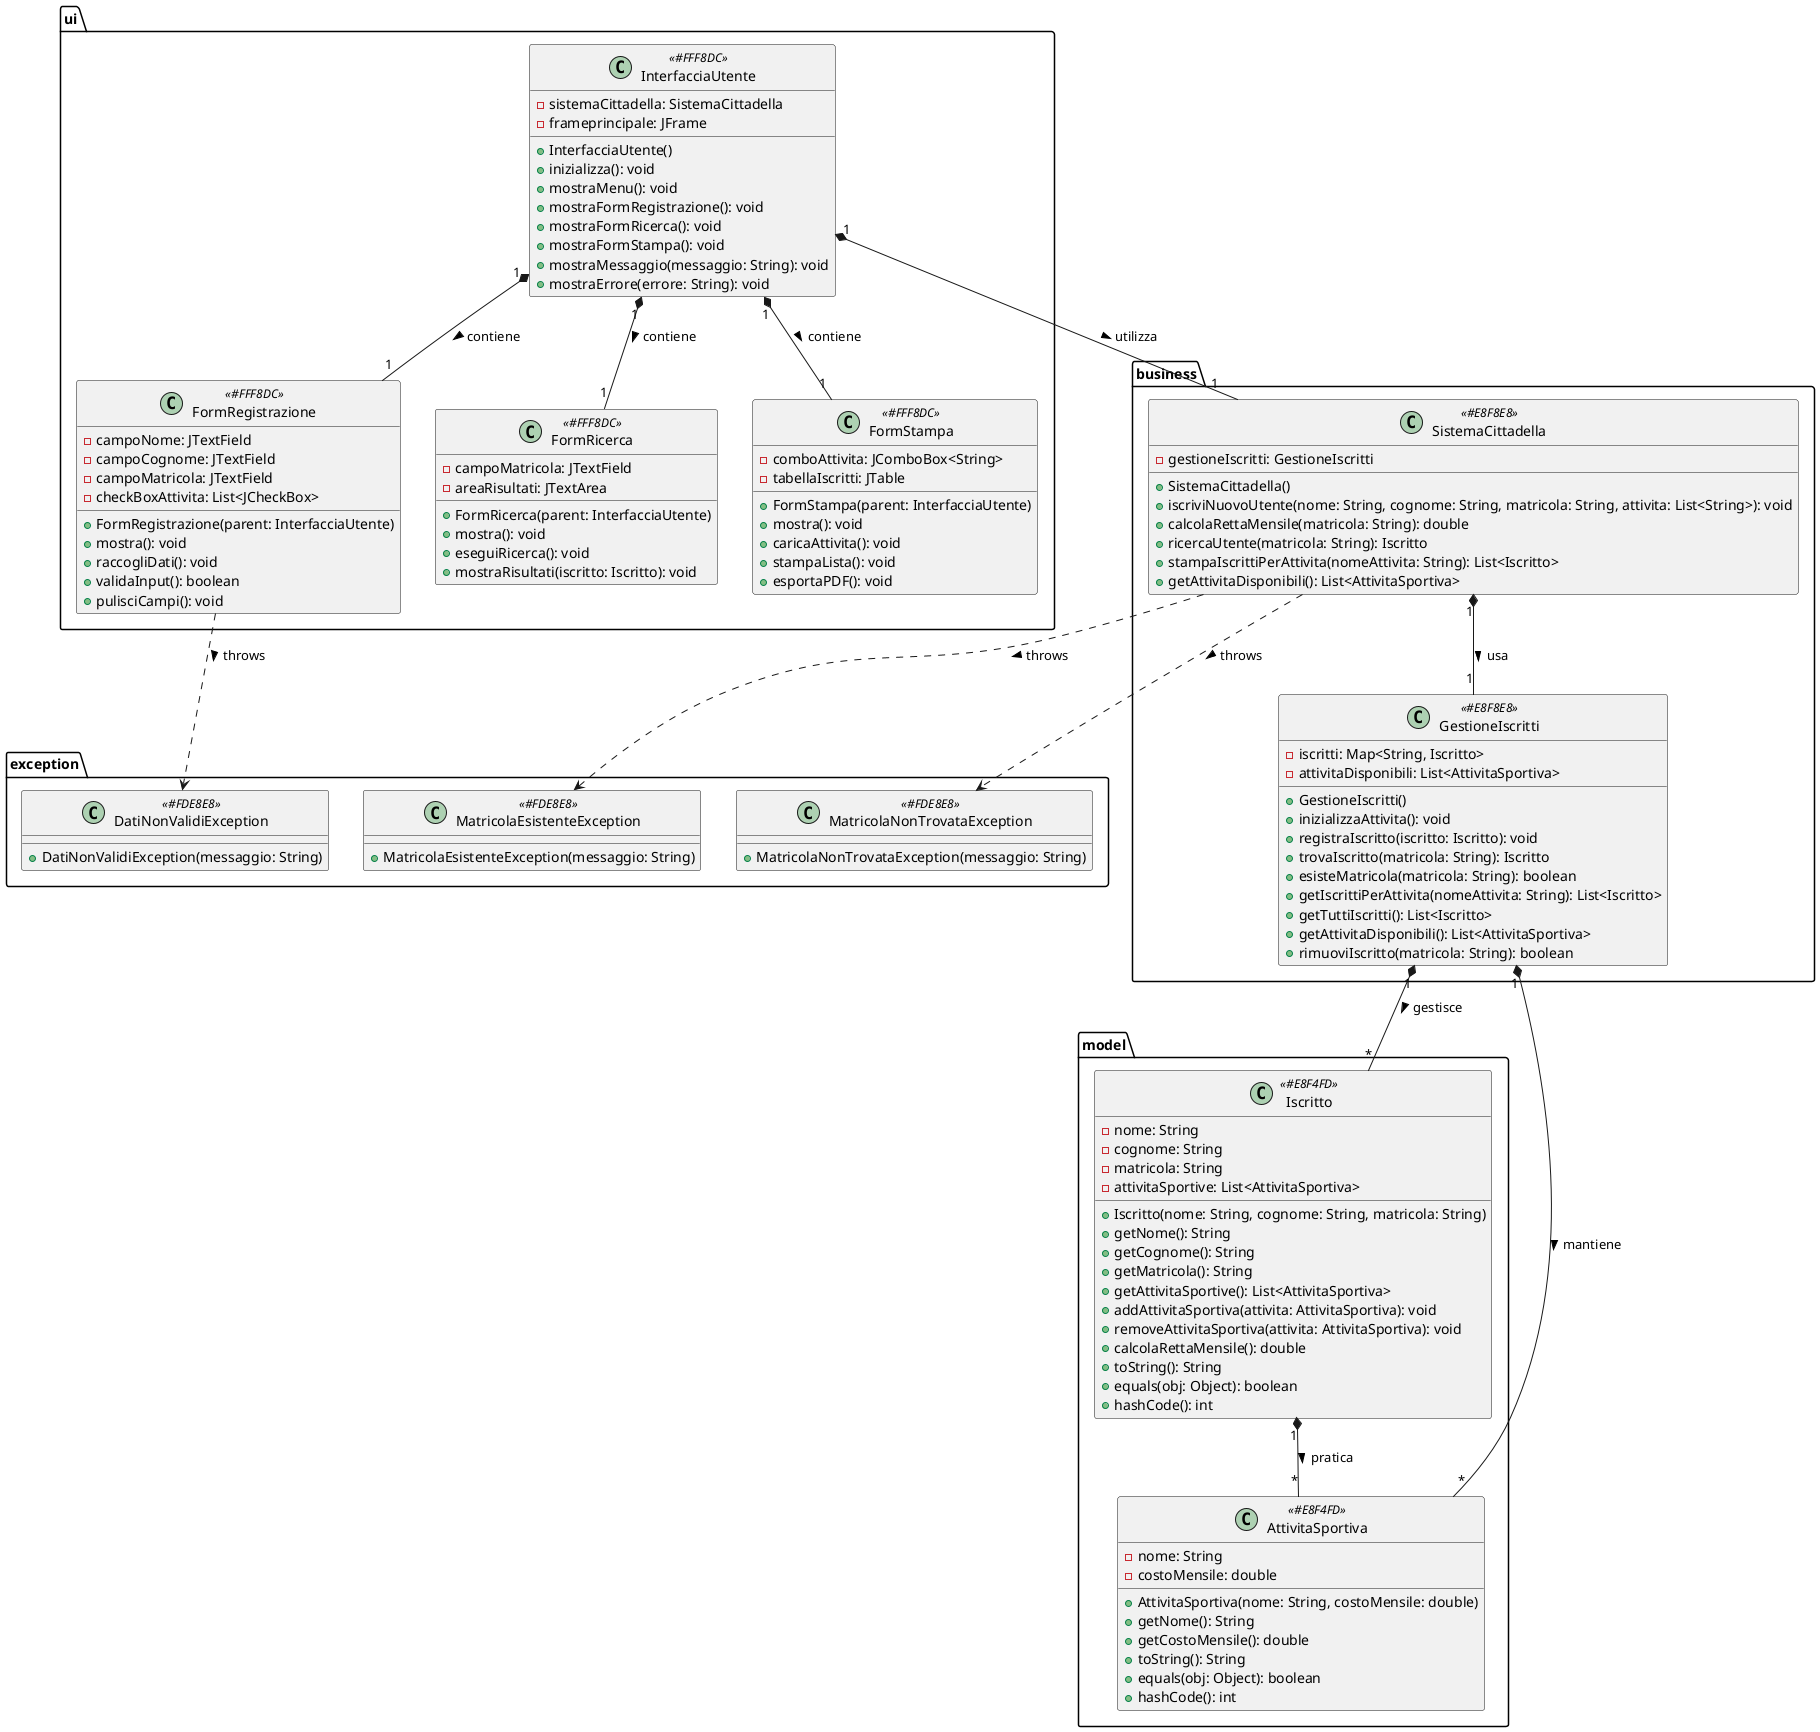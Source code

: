 @startuml "Diagramma delle Classi di Progetto"

!define LIGHTBLUE #E8F4FD
!define LIGHTGREEN #E8F8E8
!define LIGHTYELLOW #FFF8DC
!define LIGHTPINK #FDE8E8

package "model" <<Folder>> {
    class Iscritto <<LIGHTBLUE>> {
        -nome: String
        -cognome: String  
        -matricola: String
        -attivitaSportive: List<AttivitaSportiva>
        
        +Iscritto(nome: String, cognome: String, matricola: String)
        +getNome(): String
        +getCognome(): String
        +getMatricola(): String
        +getAttivitaSportive(): List<AttivitaSportiva>
        +addAttivitaSportiva(attivita: AttivitaSportiva): void
        +removeAttivitaSportiva(attivita: AttivitaSportiva): void
        +calcolaRettaMensile(): double
        +toString(): String
        +equals(obj: Object): boolean
        +hashCode(): int
    }

    class AttivitaSportiva <<LIGHTBLUE>> {
        -nome: String
        -costoMensile: double
        
        +AttivitaSportiva(nome: String, costoMensile: double)
        +getNome(): String
        +getCostoMensile(): double
        +toString(): String
        +equals(obj: Object): boolean
        +hashCode(): int
    }
}

package "business" <<Folder>> {
    class GestioneIscritti <<LIGHTGREEN>> {
        -iscritti: Map<String, Iscritto>
        -attivitaDisponibili: List<AttivitaSportiva>
        
        +GestioneIscritti()
        +inizializzaAttivita(): void
        +registraIscritto(iscritto: Iscritto): void
        +trovaIscritto(matricola: String): Iscritto
        +esisteMatricola(matricola: String): boolean
        +getIscrittiPerAttivita(nomeAttivita: String): List<Iscritto>
        +getTuttiIscritti(): List<Iscritto>
        +getAttivitaDisponibili(): List<AttivitaSportiva>
        +rimuoviIscritto(matricola: String): boolean
    }
    
    class SistemaCittadella <<LIGHTGREEN>> {
        -gestioneIscritti: GestioneIscritti
        
        +SistemaCittadella()
        +iscriviNuovoUtente(nome: String, cognome: String, matricola: String, attivita: List<String>): void
        +calcolaRettaMensile(matricola: String): double
        +ricercaUtente(matricola: String): Iscritto
        +stampaIscrittiPerAttivita(nomeAttivita: String): List<Iscritto>
        +getAttivitaDisponibili(): List<AttivitaSportiva>
    }
}

package "ui" <<Folder>> {
    class InterfacciaUtente <<LIGHTYELLOW>> {
        -sistemaCittadella: SistemaCittadella
        -frameprincipale: JFrame
        
        +InterfacciaUtente()
        +inizializza(): void
        +mostraMenu(): void
        +mostraFormRegistrazione(): void
        +mostraFormRicerca(): void
        +mostraFormStampa(): void
        +mostraMessaggio(messaggio: String): void
        +mostraErrore(errore: String): void
    }
    
    class FormRegistrazione <<LIGHTYELLOW>> {
        -campoNome: JTextField
        -campoCognome: JTextField
        -campoMatricola: JTextField
        -checkBoxAttivita: List<JCheckBox>
        
        +FormRegistrazione(parent: InterfacciaUtente)
        +mostra(): void
        +raccogliDati(): void
        +validaInput(): boolean
        +pulisciCampi(): void
    }
    
    class FormRicerca <<LIGHTYELLOW>> {
        -campoMatricola: JTextField
        -areaRisultati: JTextArea
        
        +FormRicerca(parent: InterfacciaUtente)
        +mostra(): void
        +eseguiRicerca(): void
        +mostraRisultati(iscritto: Iscritto): void
    }
    
    class FormStampa <<LIGHTYELLOW>> {
        -comboAttivita: JComboBox<String>
        -tabellaIscritti: JTable
        
        +FormStampa(parent: InterfacciaUtente)
        +mostra(): void
        +caricaAttivita(): void
        +stampaLista(): void
        +esportaPDF(): void
    }
}

package "exception" <<Folder>> {
    class MatricolaEsistenteException <<LIGHTPINK>> {
        +MatricolaEsistenteException(messaggio: String)
    }
    
    class MatricolaNonTrovataException <<LIGHTPINK>> {
        +MatricolaNonTrovataException(messaggio: String)
    }
    
    class DatiNonValidiException <<LIGHTPINK>> {
        +DatiNonValidiException(messaggio: String)
    }
}

' Relazioni
Iscritto "1" *-- "*" AttivitaSportiva : pratica >
GestioneIscritti "1" *-- "*" Iscritto : gestisce >
GestioneIscritti "1" *-- "*" AttivitaSportiva : mantiene >
SistemaCittadella "1" *-- "1" GestioneIscritti : usa >

InterfacciaUtente "1" *-- "1" SistemaCittadella : utilizza >
InterfacciaUtente "1" *-- "1" FormRegistrazione : contiene >
InterfacciaUtente "1" *-- "1" FormRicerca : contiene >
InterfacciaUtente "1" *-- "1" FormStampa : contiene >

SistemaCittadella ..> MatricolaEsistenteException : throws >
SistemaCittadella ..> MatricolaNonTrovataException : throws >
FormRegistrazione ..> DatiNonValidiException : throws >

@enduml

@startuml "Sequence Diagram - Iscrizione Utente"

actor Operatore
participant "ui:InterfacciaUtente" as UI
participant "form:FormRegistrazione" as Form
participant "sistema:SistemaCittadella" as Sistema
participant "gestione:GestioneIscritti" as Gestione
participant "iscritto:Iscritto" as Iscritto
participant "attivita:AttivitaSportiva" as Attivita

Operatore -> UI: seleziona "Nuova Iscrizione"
activate UI

UI -> Form: mostra()
activate Form

Form -> Operatore: richiede dati iscritto
Operatore -> Form: inserisce(nome, cognome, matricola)
Operatore -> Form: seleziona attività sportive

Form -> Form: validaInput()

alt dati validi
    Form -> Sistema: iscriviNuovoUtente(nome, cognome, matricola, attivita)
    activate Sistema
    
    Sistema -> Gestione: esisteMatricola(matricola)
    activate Gestione
    Gestione --> Sistema: false
    deactivate Gestione
    
    alt matricola non esistente
        Sistema -> Iscritto**: new Iscritto(nome, cognome, matricola)
        activate Iscritto
        
        loop per ogni attività selezionata
            Sistema -> Gestione: getAttivitaDisponibili()
            activate Gestione
            Gestione --> Sistema: List<AttivitaSportiva>
            deactivate Gestione
            
            Sistema -> Iscritto: addAttivitaSportiva(attivita)
            Iscritto -> Attivita: verifica compatibilità
            activate Attivita
            Attivita --> Iscritto: ok
            deactivate Attivita
        end
        
        Sistema -> Gestione: registraIscritto(iscritto)
        activate Gestione
        Gestione -> Gestione: aggiungi a Map<String, Iscritto>
        Gestione --> Sistema: successo
        deactivate Gestione
        
        Sistema --> Form: iscrizione completata
        deactivate Sistema
        
        Form -> UI: mostraMessaggio("Iscrizione completata con successo")
        UI -> Operatore: conferma operazione
        
    else matricola già esistente
        Sistema --> Form: throws MatricolaEsistenteException
        Form -> UI: mostraErrore("Matricola già esistente")
        UI -> Operatore: messaggio errore
    end
    
else dati non validi
    Form -> UI: mostraErrore("Dati inseriti non validi")
    UI -> Operatore: messaggio errore
end

deactivate Form
deactivate UI
deactivate Iscritto

@enduml

@startuml "Sequence Diagram - Ricerca Utente"

actor Operatore
participant "ui:InterfacciaUtente" as UI
participant "form:FormRicerca" as Form
participant "sistema:SistemaCittadella" as Sistema
participant "gestione:GestioneIscritti" as Gestione
participant "iscritto:Iscritto" as Iscritto

Operatore -> UI: seleziona "Ricerca Utente"
activate UI

UI -> Form: mostra()
activate Form

Form -> Operatore: richiede matricola
Operatore -> Form: inserisce(matricola)

Form -> Sistema: ricercaUtente(matricola)
activate Sistema

Sistema -> Gestione: trovaIscritto(matricola)
activate Gestione

alt iscritto trovato
    Gestione -> Gestione: cerca in Map<String, Iscritto>
    Gestione --> Sistema: iscritto
    deactivate Gestione
    
    Sistema -> Iscritto: getDatiCompleti()
    activate Iscritto
    Iscritto -> Iscritto: calcolaRettaMensile()
    Iscritto --> Sistema: dati completi + retta
    deactivate Iscritto
    
    Sistema --> Form: dati iscritto
    deactivate Sistema
    
    Form -> Form: mostraRisultati(iscritto)
    Form -> UI: visualizza dati in interfaccia
    UI -> Operatore: mostra risultati ricerca
    
else iscritto non trovato
    Gestione --> Sistema: null
    deactivate Gestione
    
    Sistema --> Form: throws MatricolaNonTrovataException
    deactivate Sistema
    
    Form -> UI: mostraErrore("Matricola non trovata nel sistema")
    UI -> Operatore: messaggio errore
end

deactivate Form
deactivate UI

@enduml

@startuml "Sequence Diagram - Stampa Iscritti"

actor Operatore
participant "ui:InterfacciaUtente" as UI
participant "form:FormStampa" as Form
participant "sistema:SistemaCittadella" as Sistema
participant "gestione:GestioneIscritti" as Gestione
participant "attivita:AttivitaSportiva" as Attivita

Operatore -> UI: seleziona "Stampa Iscritti"
activate UI

UI -> Form: mostra()
activate Form

Form -> Sistema: getAttivitaDisponibili()
activate Sistema

Sistema -> Gestione: getAttivitaDisponibili()
activate Gestione
Gestione --> Sistema: List<AttivitaSportiva>
deactivate Gestione

Sistema --> Form: lista attività
deactivate Sistema

Form -> Form: caricaAttivita()
Form -> Operatore: mostra combo box attività

Operatore -> Form: seleziona attività sportiva

Form -> Sistema: stampaIscrittiPerAttivita(nomeAttivita)
activate Sistema

Sistema -> Gestione: getIscrittiPerAttivita(nomeAttivita)
activate Gestione

Gestione -> Gestione: filtra iscritti per attività
note right: Itera su tutti gli iscritti\ne verifica se praticano\nl'attività selezionata

loop per ogni iscritto
    Gestione -> Gestione: controlla se pratica attività
end

Gestione --> Sistema: List<Iscritto> filtrata
deactivate Gestione

Sistema --> Form: lista iscritti per attività
deactivate Sistema

Form -> Form: stampaLista()
Form -> Form: formatta lista per visualizzazione

Form -> UI: mostra tabella iscritti
UI -> Operatore: visualizza lista completa

opt operatore richiede esportazione
    Operatore -> Form: richiede esportazione PDF
    Form -> Form: esportaPDF()
    Form -> UI: mostraMessaggio("File PDF generato")
    UI -> Operatore: conferma esportazione
end

deactivate Form
deactivate UI

@enduml

@startuml "Diagramma di Deployment"

node "Workstation Desktop" {
    component "Sistema Operativo" {
        [Windows/macOS/Linux]
    }
    
    component "Java Runtime Environment" {
        [JVM 11+]
    }
    
    component "Applicazione Desktop" {
        [CittadellaSportiva.jar]
    }
    
    component "Database Locale" {
        [SQLite DB]
        [File dati serializzati]
    }
    
    component "File System" {
        [Log files]
        [Backup files]
        [Report PDF]
    }
}

[CittadellaSportiva.jar] --> [JVM 11+] : esegue su
[CittadellaSportiva.jar] --> [SQLite DB] : legge/scrive
[CittadellaSportiva.jar] --> [File dati serializzati] : backup
[CittadellaSportiva.jar] --> [Log files] : scrive log
[CittadellaSportiva.jar] --> [Report PDF] : genera report

note right of "Workstation Desktop" : Architettura Standalone\nMonoutente\nUnica sede

@enduml 